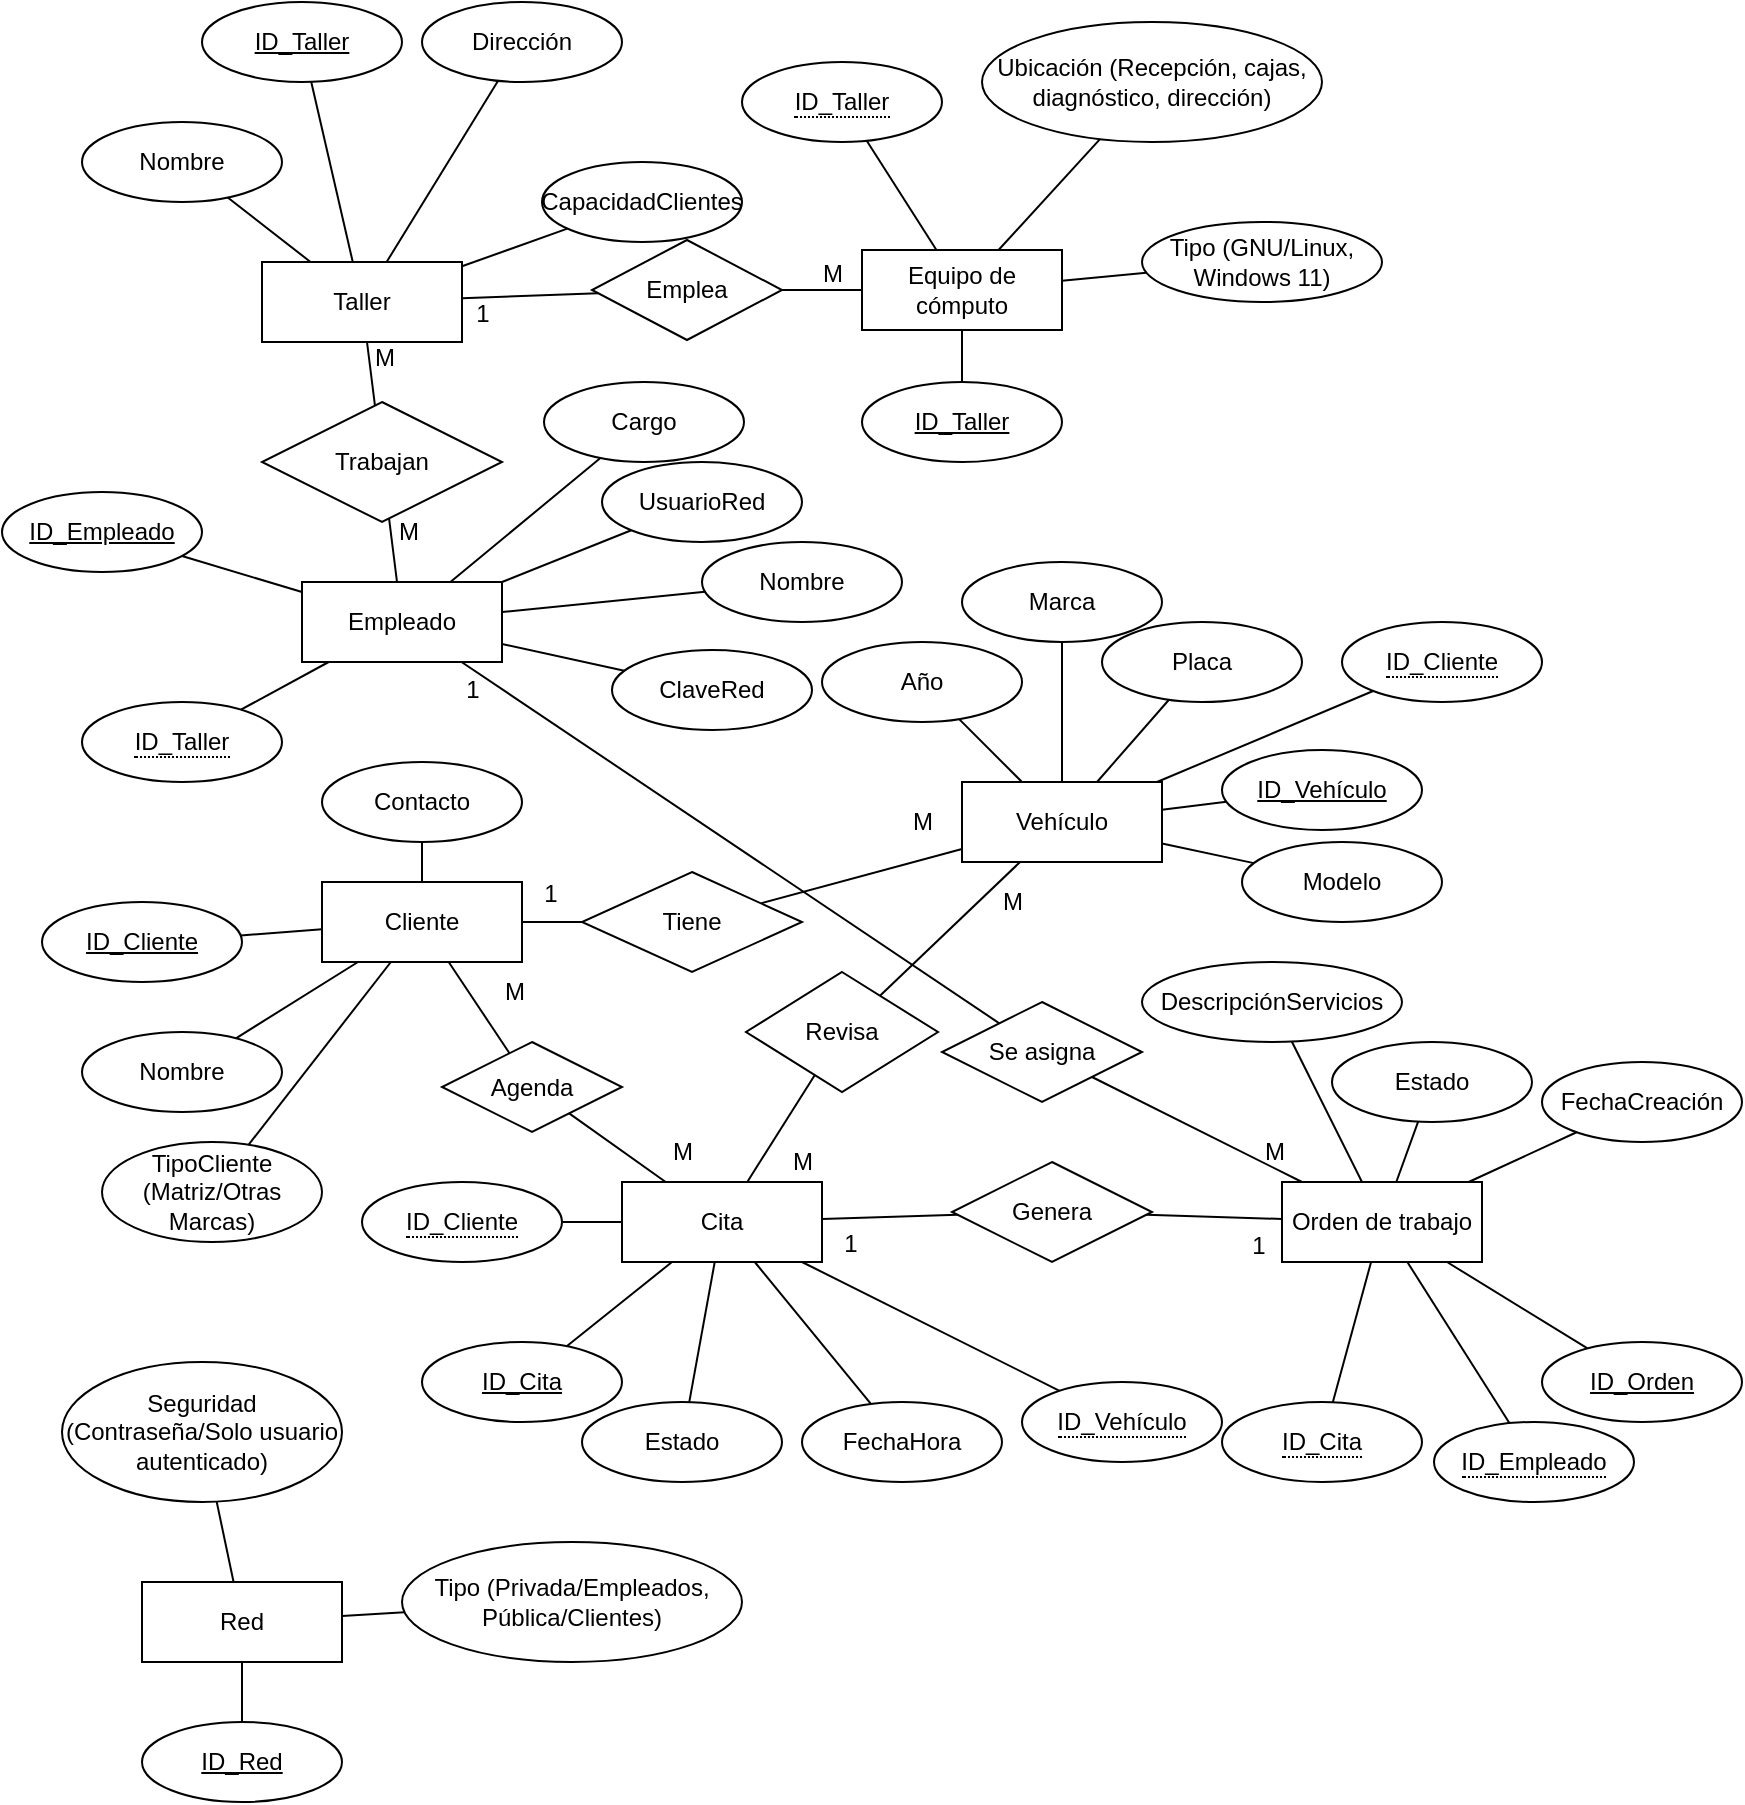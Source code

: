 <mxfile version="26.1.0">
  <diagram id="R2lEEEUBdFMjLlhIrx00" name="Page-1">
    <mxGraphModel dx="1050" dy="625" grid="1" gridSize="10" guides="1" tooltips="1" connect="1" arrows="1" fold="1" page="1" pageScale="1" pageWidth="850" pageHeight="1100" math="0" shadow="0" extFonts="Permanent Marker^https://fonts.googleapis.com/css?family=Permanent+Marker">
      <root>
        <mxCell id="0" />
        <mxCell id="1" parent="0" />
        <mxCell id="UkdhcGkdxdpOqxr7DXhF-1" value="Taller" style="whiteSpace=wrap;html=1;align=center;" parent="1" vertex="1">
          <mxGeometry x="150" y="210" width="100" height="40" as="geometry" />
        </mxCell>
        <mxCell id="UkdhcGkdxdpOqxr7DXhF-2" value="Nombre" style="ellipse;whiteSpace=wrap;html=1;align=center;" parent="1" vertex="1">
          <mxGeometry x="60" y="140" width="100" height="40" as="geometry" />
        </mxCell>
        <mxCell id="UkdhcGkdxdpOqxr7DXhF-3" value="Dirección" style="ellipse;whiteSpace=wrap;html=1;align=center;" parent="1" vertex="1">
          <mxGeometry x="230" y="80" width="100" height="40" as="geometry" />
        </mxCell>
        <mxCell id="UkdhcGkdxdpOqxr7DXhF-4" value="CapacidadClientes" style="ellipse;whiteSpace=wrap;html=1;align=center;" parent="1" vertex="1">
          <mxGeometry x="290" y="160" width="100" height="40" as="geometry" />
        </mxCell>
        <mxCell id="UkdhcGkdxdpOqxr7DXhF-5" value="ID_Taller" style="ellipse;whiteSpace=wrap;html=1;align=center;fontStyle=4;" parent="1" vertex="1">
          <mxGeometry x="120" y="80" width="100" height="40" as="geometry" />
        </mxCell>
        <mxCell id="UkdhcGkdxdpOqxr7DXhF-10" value="Empleado" style="whiteSpace=wrap;html=1;align=center;" parent="1" vertex="1">
          <mxGeometry x="170" y="370" width="100" height="40" as="geometry" />
        </mxCell>
        <mxCell id="UkdhcGkdxdpOqxr7DXhF-11" value="ClaveRed" style="ellipse;whiteSpace=wrap;html=1;align=center;" parent="1" vertex="1">
          <mxGeometry x="325" y="404" width="100" height="40" as="geometry" />
        </mxCell>
        <mxCell id="UkdhcGkdxdpOqxr7DXhF-12" value="UsuarioRed" style="ellipse;whiteSpace=wrap;html=1;align=center;" parent="1" vertex="1">
          <mxGeometry x="320" y="310" width="100" height="40" as="geometry" />
        </mxCell>
        <mxCell id="UkdhcGkdxdpOqxr7DXhF-13" value="Cargo" style="ellipse;whiteSpace=wrap;html=1;align=center;" parent="1" vertex="1">
          <mxGeometry x="291" y="270" width="100" height="40" as="geometry" />
        </mxCell>
        <mxCell id="UkdhcGkdxdpOqxr7DXhF-14" value="Nombre" style="ellipse;whiteSpace=wrap;html=1;align=center;" parent="1" vertex="1">
          <mxGeometry x="370" y="350" width="100" height="40" as="geometry" />
        </mxCell>
        <mxCell id="UkdhcGkdxdpOqxr7DXhF-15" value="ID_Empleado" style="ellipse;whiteSpace=wrap;html=1;align=center;fontStyle=4;" parent="1" vertex="1">
          <mxGeometry x="20" y="325" width="100" height="40" as="geometry" />
        </mxCell>
        <mxCell id="UkdhcGkdxdpOqxr7DXhF-16" value="&lt;span style=&quot;border-bottom: 1px dotted&quot;&gt;ID_Taller&lt;/span&gt;" style="ellipse;whiteSpace=wrap;html=1;align=center;" parent="1" vertex="1">
          <mxGeometry x="60" y="430" width="100" height="40" as="geometry" />
        </mxCell>
        <mxCell id="UkdhcGkdxdpOqxr7DXhF-24" value="Cliente" style="whiteSpace=wrap;html=1;align=center;" parent="1" vertex="1">
          <mxGeometry x="180" y="520" width="100" height="40" as="geometry" />
        </mxCell>
        <mxCell id="UkdhcGkdxdpOqxr7DXhF-25" value="TipoCliente (Matriz/Otras Marcas)" style="ellipse;whiteSpace=wrap;html=1;align=center;" parent="1" vertex="1">
          <mxGeometry x="70" y="650" width="110" height="50" as="geometry" />
        </mxCell>
        <mxCell id="UkdhcGkdxdpOqxr7DXhF-26" value="Contacto" style="ellipse;whiteSpace=wrap;html=1;align=center;" parent="1" vertex="1">
          <mxGeometry x="180" y="460" width="100" height="40" as="geometry" />
        </mxCell>
        <mxCell id="UkdhcGkdxdpOqxr7DXhF-27" value="ID_Cliente" style="ellipse;whiteSpace=wrap;html=1;align=center;fontStyle=4;" parent="1" vertex="1">
          <mxGeometry x="40" y="530" width="100" height="40" as="geometry" />
        </mxCell>
        <mxCell id="UkdhcGkdxdpOqxr7DXhF-28" value="Nombre" style="ellipse;whiteSpace=wrap;html=1;align=center;" parent="1" vertex="1">
          <mxGeometry x="60" y="595" width="100" height="40" as="geometry" />
        </mxCell>
        <mxCell id="UkdhcGkdxdpOqxr7DXhF-33" value="Vehículo" style="whiteSpace=wrap;html=1;align=center;" parent="1" vertex="1">
          <mxGeometry x="500" y="470" width="100" height="40" as="geometry" />
        </mxCell>
        <mxCell id="UkdhcGkdxdpOqxr7DXhF-34" value="ID_Vehículo" style="ellipse;whiteSpace=wrap;html=1;align=center;fontStyle=4;" parent="1" vertex="1">
          <mxGeometry x="630" y="454" width="100" height="40" as="geometry" />
        </mxCell>
        <mxCell id="UkdhcGkdxdpOqxr7DXhF-35" value="Año" style="ellipse;whiteSpace=wrap;html=1;align=center;" parent="1" vertex="1">
          <mxGeometry x="430" y="400" width="100" height="40" as="geometry" />
        </mxCell>
        <mxCell id="UkdhcGkdxdpOqxr7DXhF-36" value="Marca" style="ellipse;whiteSpace=wrap;html=1;align=center;" parent="1" vertex="1">
          <mxGeometry x="500" y="360" width="100" height="40" as="geometry" />
        </mxCell>
        <mxCell id="UkdhcGkdxdpOqxr7DXhF-37" value="Modelo" style="ellipse;whiteSpace=wrap;html=1;align=center;" parent="1" vertex="1">
          <mxGeometry x="640" y="500" width="100" height="40" as="geometry" />
        </mxCell>
        <mxCell id="UkdhcGkdxdpOqxr7DXhF-38" value="Placa" style="ellipse;whiteSpace=wrap;html=1;align=center;" parent="1" vertex="1">
          <mxGeometry x="570" y="390" width="100" height="40" as="geometry" />
        </mxCell>
        <mxCell id="UkdhcGkdxdpOqxr7DXhF-39" value="&lt;span style=&quot;border-bottom: 1px dotted&quot;&gt;ID_Cliente&lt;/span&gt;" style="ellipse;whiteSpace=wrap;html=1;align=center;" parent="1" vertex="1">
          <mxGeometry x="690" y="390" width="100" height="40" as="geometry" />
        </mxCell>
        <mxCell id="UkdhcGkdxdpOqxr7DXhF-48" value="Cita" style="whiteSpace=wrap;html=1;align=center;" parent="1" vertex="1">
          <mxGeometry x="330" y="670" width="100" height="40" as="geometry" />
        </mxCell>
        <mxCell id="UkdhcGkdxdpOqxr7DXhF-49" value="Estado" style="ellipse;whiteSpace=wrap;html=1;align=center;" parent="1" vertex="1">
          <mxGeometry x="310" y="780" width="100" height="40" as="geometry" />
        </mxCell>
        <mxCell id="UkdhcGkdxdpOqxr7DXhF-50" value="FechaHora" style="ellipse;whiteSpace=wrap;html=1;align=center;" parent="1" vertex="1">
          <mxGeometry x="420" y="780" width="100" height="40" as="geometry" />
        </mxCell>
        <mxCell id="UkdhcGkdxdpOqxr7DXhF-51" value="ID_Cita" style="ellipse;whiteSpace=wrap;html=1;align=center;fontStyle=4;" parent="1" vertex="1">
          <mxGeometry x="230" y="750" width="100" height="40" as="geometry" />
        </mxCell>
        <mxCell id="UkdhcGkdxdpOqxr7DXhF-52" value="&lt;span style=&quot;border-bottom: 1px dotted&quot;&gt;ID_Vehículo&lt;/span&gt;" style="ellipse;whiteSpace=wrap;html=1;align=center;" parent="1" vertex="1">
          <mxGeometry x="530" y="770" width="100" height="40" as="geometry" />
        </mxCell>
        <mxCell id="UkdhcGkdxdpOqxr7DXhF-53" value="&lt;span style=&quot;border-bottom: 1px dotted&quot;&gt;ID_Cliente&lt;/span&gt;" style="ellipse;whiteSpace=wrap;html=1;align=center;" parent="1" vertex="1">
          <mxGeometry x="200" y="670" width="100" height="40" as="geometry" />
        </mxCell>
        <mxCell id="UkdhcGkdxdpOqxr7DXhF-61" value="Orden de trabajo" style="whiteSpace=wrap;html=1;align=center;" parent="1" vertex="1">
          <mxGeometry x="660" y="670" width="100" height="40" as="geometry" />
        </mxCell>
        <mxCell id="UkdhcGkdxdpOqxr7DXhF-62" value="ID_Orden" style="ellipse;whiteSpace=wrap;html=1;align=center;fontStyle=4;" parent="1" vertex="1">
          <mxGeometry x="790" y="750" width="100" height="40" as="geometry" />
        </mxCell>
        <mxCell id="UkdhcGkdxdpOqxr7DXhF-63" value="FechaCreación" style="ellipse;whiteSpace=wrap;html=1;align=center;" parent="1" vertex="1">
          <mxGeometry x="790" y="610" width="100" height="40" as="geometry" />
        </mxCell>
        <mxCell id="UkdhcGkdxdpOqxr7DXhF-64" value="Estado" style="ellipse;whiteSpace=wrap;html=1;align=center;" parent="1" vertex="1">
          <mxGeometry x="685" y="600" width="100" height="40" as="geometry" />
        </mxCell>
        <mxCell id="UkdhcGkdxdpOqxr7DXhF-65" value="DescripciónServicios" style="ellipse;whiteSpace=wrap;html=1;align=center;" parent="1" vertex="1">
          <mxGeometry x="590" y="560" width="130" height="40" as="geometry" />
        </mxCell>
        <mxCell id="UkdhcGkdxdpOqxr7DXhF-66" value="&lt;span style=&quot;border-bottom: 1px dotted&quot;&gt;ID_Cita&lt;/span&gt;" style="ellipse;whiteSpace=wrap;html=1;align=center;" parent="1" vertex="1">
          <mxGeometry x="630" y="780" width="100" height="40" as="geometry" />
        </mxCell>
        <mxCell id="UkdhcGkdxdpOqxr7DXhF-67" value="&lt;span style=&quot;border-bottom: 1px dotted&quot;&gt;ID_Empleado&lt;/span&gt;" style="ellipse;whiteSpace=wrap;html=1;align=center;" parent="1" vertex="1">
          <mxGeometry x="736" y="790" width="100" height="40" as="geometry" />
        </mxCell>
        <mxCell id="UkdhcGkdxdpOqxr7DXhF-76" value="Equipo de cómputo" style="whiteSpace=wrap;html=1;align=center;" parent="1" vertex="1">
          <mxGeometry x="450" y="204" width="100" height="40" as="geometry" />
        </mxCell>
        <mxCell id="UkdhcGkdxdpOqxr7DXhF-77" value="ID_Taller" style="ellipse;whiteSpace=wrap;html=1;align=center;fontStyle=4;" parent="1" vertex="1">
          <mxGeometry x="450" y="270" width="100" height="40" as="geometry" />
        </mxCell>
        <mxCell id="UkdhcGkdxdpOqxr7DXhF-78" value="Tipo (GNU/Linux, Windows 11)" style="ellipse;whiteSpace=wrap;html=1;align=center;" parent="1" vertex="1">
          <mxGeometry x="590" y="190" width="120" height="40" as="geometry" />
        </mxCell>
        <mxCell id="UkdhcGkdxdpOqxr7DXhF-79" value="Ubicación (Recepción, cajas, diagnóstico, dirección)" style="ellipse;whiteSpace=wrap;html=1;align=center;" parent="1" vertex="1">
          <mxGeometry x="510" y="90" width="170" height="60" as="geometry" />
        </mxCell>
        <mxCell id="UkdhcGkdxdpOqxr7DXhF-80" value="&lt;span style=&quot;border-bottom: 1px dotted&quot;&gt;ID_Taller&lt;/span&gt;" style="ellipse;whiteSpace=wrap;html=1;align=center;" parent="1" vertex="1">
          <mxGeometry x="390" y="110" width="100" height="40" as="geometry" />
        </mxCell>
        <mxCell id="UkdhcGkdxdpOqxr7DXhF-86" value="Red" style="whiteSpace=wrap;html=1;align=center;" parent="1" vertex="1">
          <mxGeometry x="90" y="870" width="100" height="40" as="geometry" />
        </mxCell>
        <mxCell id="UkdhcGkdxdpOqxr7DXhF-87" value="ID_Red" style="ellipse;whiteSpace=wrap;html=1;align=center;fontStyle=4;" parent="1" vertex="1">
          <mxGeometry x="90" y="940" width="100" height="40" as="geometry" />
        </mxCell>
        <mxCell id="UkdhcGkdxdpOqxr7DXhF-88" value="Seguridad (Contraseña/Solo usuario autenticado)" style="ellipse;whiteSpace=wrap;html=1;align=center;" parent="1" vertex="1">
          <mxGeometry x="50" y="760" width="140" height="70" as="geometry" />
        </mxCell>
        <mxCell id="UkdhcGkdxdpOqxr7DXhF-89" value="Tipo (Privada/Empleados, Pública/Clientes)" style="ellipse;whiteSpace=wrap;html=1;align=center;" parent="1" vertex="1">
          <mxGeometry x="220" y="850" width="170" height="60" as="geometry" />
        </mxCell>
        <mxCell id="W4stSOK9QCGewERcXAhD-1" value="1" style="text;html=1;align=center;verticalAlign=middle;resizable=0;points=[];autosize=1;strokeColor=none;fillColor=none;" parent="1" vertex="1">
          <mxGeometry x="245" y="221" width="30" height="30" as="geometry" />
        </mxCell>
        <mxCell id="W4stSOK9QCGewERcXAhD-2" value="M" style="text;html=1;align=center;verticalAlign=middle;resizable=0;points=[];autosize=1;strokeColor=none;fillColor=none;" parent="1" vertex="1">
          <mxGeometry x="420" y="201" width="30" height="30" as="geometry" />
        </mxCell>
        <mxCell id="W4stSOK9QCGewERcXAhD-3" value="M" style="text;html=1;align=center;verticalAlign=middle;resizable=0;points=[];autosize=1;strokeColor=none;fillColor=none;" parent="1" vertex="1">
          <mxGeometry x="196" y="243" width="30" height="30" as="geometry" />
        </mxCell>
        <mxCell id="W4stSOK9QCGewERcXAhD-4" value="M" style="text;html=1;align=center;verticalAlign=middle;resizable=0;points=[];autosize=1;strokeColor=none;fillColor=none;" parent="1" vertex="1">
          <mxGeometry x="208" y="330" width="30" height="30" as="geometry" />
        </mxCell>
        <mxCell id="W4stSOK9QCGewERcXAhD-5" value="M" style="text;html=1;align=center;verticalAlign=middle;resizable=0;points=[];autosize=1;strokeColor=none;fillColor=none;" parent="1" vertex="1">
          <mxGeometry x="261" y="560" width="30" height="30" as="geometry" />
        </mxCell>
        <mxCell id="W4stSOK9QCGewERcXAhD-6" value="M" style="text;html=1;align=center;verticalAlign=middle;resizable=0;points=[];autosize=1;strokeColor=none;fillColor=none;" parent="1" vertex="1">
          <mxGeometry x="465" y="475" width="30" height="30" as="geometry" />
        </mxCell>
        <mxCell id="W4stSOK9QCGewERcXAhD-7" value="1" style="text;html=1;align=center;verticalAlign=middle;resizable=0;points=[];autosize=1;strokeColor=none;fillColor=none;" parent="1" vertex="1">
          <mxGeometry x="240" y="409" width="30" height="30" as="geometry" />
        </mxCell>
        <mxCell id="W4stSOK9QCGewERcXAhD-8" value="M" style="text;html=1;align=center;verticalAlign=middle;resizable=0;points=[];autosize=1;strokeColor=none;fillColor=none;" parent="1" vertex="1">
          <mxGeometry x="641" y="640" width="30" height="30" as="geometry" />
        </mxCell>
        <mxCell id="W4stSOK9QCGewERcXAhD-9" value="M" style="text;html=1;align=center;verticalAlign=middle;resizable=0;points=[];autosize=1;strokeColor=none;fillColor=none;" parent="1" vertex="1">
          <mxGeometry x="345" y="640" width="30" height="30" as="geometry" />
        </mxCell>
        <mxCell id="W4stSOK9QCGewERcXAhD-10" value="1" style="text;html=1;align=center;verticalAlign=middle;resizable=0;points=[];autosize=1;strokeColor=none;fillColor=none;" parent="1" vertex="1">
          <mxGeometry x="279" y="511" width="30" height="30" as="geometry" />
        </mxCell>
        <mxCell id="RRAopplb1EzFonQopaxH-1" value="" style="endArrow=none;html=1;rounded=0;" parent="1" source="UkdhcGkdxdpOqxr7DXhF-1" target="UkdhcGkdxdpOqxr7DXhF-5" edge="1">
          <mxGeometry width="50" height="50" relative="1" as="geometry">
            <mxPoint x="510" y="350" as="sourcePoint" />
            <mxPoint x="560" y="300" as="targetPoint" />
          </mxGeometry>
        </mxCell>
        <mxCell id="RRAopplb1EzFonQopaxH-2" value="" style="endArrow=none;html=1;rounded=0;" parent="1" source="UkdhcGkdxdpOqxr7DXhF-1" target="UkdhcGkdxdpOqxr7DXhF-3" edge="1">
          <mxGeometry width="50" height="50" relative="1" as="geometry">
            <mxPoint x="210" y="180" as="sourcePoint" />
            <mxPoint x="260" y="130" as="targetPoint" />
          </mxGeometry>
        </mxCell>
        <mxCell id="RRAopplb1EzFonQopaxH-3" value="" style="endArrow=none;html=1;rounded=0;" parent="1" source="UkdhcGkdxdpOqxr7DXhF-1" target="UkdhcGkdxdpOqxr7DXhF-2" edge="1">
          <mxGeometry width="50" height="50" relative="1" as="geometry">
            <mxPoint x="810" y="210" as="sourcePoint" />
            <mxPoint x="860" y="160" as="targetPoint" />
          </mxGeometry>
        </mxCell>
        <mxCell id="RRAopplb1EzFonQopaxH-4" value="" style="endArrow=none;html=1;rounded=0;" parent="1" source="UkdhcGkdxdpOqxr7DXhF-1" target="UkdhcGkdxdpOqxr7DXhF-4" edge="1">
          <mxGeometry width="50" height="50" relative="1" as="geometry">
            <mxPoint x="730" y="130" as="sourcePoint" />
            <mxPoint x="780" y="80" as="targetPoint" />
          </mxGeometry>
        </mxCell>
        <mxCell id="RRAopplb1EzFonQopaxH-5" value="" style="endArrow=none;html=1;rounded=0;" parent="1" source="UkdhcGkdxdpOqxr7DXhF-79" target="UkdhcGkdxdpOqxr7DXhF-76" edge="1">
          <mxGeometry width="50" height="50" relative="1" as="geometry">
            <mxPoint x="910" y="240" as="sourcePoint" />
            <mxPoint x="960" y="190" as="targetPoint" />
          </mxGeometry>
        </mxCell>
        <mxCell id="RRAopplb1EzFonQopaxH-6" value="" style="endArrow=none;html=1;rounded=0;" parent="1" source="UkdhcGkdxdpOqxr7DXhF-1" target="t1Yh-oesA7OAKEK7dExr-1" edge="1">
          <mxGeometry width="50" height="50" relative="1" as="geometry">
            <mxPoint x="730" y="200" as="sourcePoint" />
            <mxPoint x="780" y="150" as="targetPoint" />
          </mxGeometry>
        </mxCell>
        <mxCell id="RRAopplb1EzFonQopaxH-7" value="" style="endArrow=none;html=1;rounded=0;" parent="1" source="UkdhcGkdxdpOqxr7DXhF-33" target="UkdhcGkdxdpOqxr7DXhF-36" edge="1">
          <mxGeometry width="50" height="50" relative="1" as="geometry">
            <mxPoint x="510" y="350" as="sourcePoint" />
            <mxPoint x="560" y="300" as="targetPoint" />
          </mxGeometry>
        </mxCell>
        <mxCell id="RRAopplb1EzFonQopaxH-8" value="" style="endArrow=none;html=1;rounded=0;" parent="1" source="UkdhcGkdxdpOqxr7DXhF-11" target="UkdhcGkdxdpOqxr7DXhF-10" edge="1">
          <mxGeometry width="50" height="50" relative="1" as="geometry">
            <mxPoint x="510" y="350" as="sourcePoint" />
            <mxPoint x="560" y="300" as="targetPoint" />
          </mxGeometry>
        </mxCell>
        <mxCell id="RRAopplb1EzFonQopaxH-9" value="" style="endArrow=none;html=1;rounded=0;" parent="1" source="UkdhcGkdxdpOqxr7DXhF-14" target="UkdhcGkdxdpOqxr7DXhF-10" edge="1">
          <mxGeometry width="50" height="50" relative="1" as="geometry">
            <mxPoint x="510" y="350" as="sourcePoint" />
            <mxPoint x="560" y="300" as="targetPoint" />
          </mxGeometry>
        </mxCell>
        <mxCell id="RRAopplb1EzFonQopaxH-10" value="" style="endArrow=none;html=1;rounded=0;" parent="1" source="UkdhcGkdxdpOqxr7DXhF-12" target="UkdhcGkdxdpOqxr7DXhF-10" edge="1">
          <mxGeometry width="50" height="50" relative="1" as="geometry">
            <mxPoint x="510" y="350" as="sourcePoint" />
            <mxPoint x="560" y="300" as="targetPoint" />
          </mxGeometry>
        </mxCell>
        <mxCell id="RRAopplb1EzFonQopaxH-11" value="" style="endArrow=none;html=1;rounded=0;" parent="1" source="UkdhcGkdxdpOqxr7DXhF-16" target="UkdhcGkdxdpOqxr7DXhF-10" edge="1">
          <mxGeometry width="50" height="50" relative="1" as="geometry">
            <mxPoint x="390" y="323" as="sourcePoint" />
            <mxPoint x="440" y="273" as="targetPoint" />
          </mxGeometry>
        </mxCell>
        <mxCell id="RRAopplb1EzFonQopaxH-12" value="" style="endArrow=none;html=1;rounded=0;" parent="1" source="UkdhcGkdxdpOqxr7DXhF-15" target="UkdhcGkdxdpOqxr7DXhF-10" edge="1">
          <mxGeometry width="50" height="50" relative="1" as="geometry">
            <mxPoint x="510" y="350" as="sourcePoint" />
            <mxPoint x="560" y="300" as="targetPoint" />
          </mxGeometry>
        </mxCell>
        <mxCell id="RRAopplb1EzFonQopaxH-13" value="" style="endArrow=none;html=1;rounded=0;" parent="1" source="UkdhcGkdxdpOqxr7DXhF-10" target="UkdhcGkdxdpOqxr7DXhF-13" edge="1">
          <mxGeometry width="50" height="50" relative="1" as="geometry">
            <mxPoint x="510" y="350" as="sourcePoint" />
            <mxPoint x="560" y="300" as="targetPoint" />
          </mxGeometry>
        </mxCell>
        <mxCell id="RRAopplb1EzFonQopaxH-14" value="" style="endArrow=none;html=1;rounded=0;" parent="1" source="UkdhcGkdxdpOqxr7DXhF-10" target="t1Yh-oesA7OAKEK7dExr-4" edge="1">
          <mxGeometry width="50" height="50" relative="1" as="geometry">
            <mxPoint x="510" y="350" as="sourcePoint" />
            <mxPoint x="560" y="300" as="targetPoint" />
          </mxGeometry>
        </mxCell>
        <mxCell id="RRAopplb1EzFonQopaxH-15" value="" style="endArrow=none;html=1;rounded=0;" parent="1" source="UkdhcGkdxdpOqxr7DXhF-77" target="UkdhcGkdxdpOqxr7DXhF-76" edge="1">
          <mxGeometry width="50" height="50" relative="1" as="geometry">
            <mxPoint x="510" y="350" as="sourcePoint" />
            <mxPoint x="560" y="300" as="targetPoint" />
          </mxGeometry>
        </mxCell>
        <mxCell id="RRAopplb1EzFonQopaxH-16" value="" style="endArrow=none;html=1;rounded=0;" parent="1" source="UkdhcGkdxdpOqxr7DXhF-76" target="UkdhcGkdxdpOqxr7DXhF-78" edge="1">
          <mxGeometry width="50" height="50" relative="1" as="geometry">
            <mxPoint x="510" y="350" as="sourcePoint" />
            <mxPoint x="610" y="240" as="targetPoint" />
          </mxGeometry>
        </mxCell>
        <mxCell id="RRAopplb1EzFonQopaxH-17" value="" style="endArrow=none;html=1;rounded=0;" parent="1" source="UkdhcGkdxdpOqxr7DXhF-76" target="UkdhcGkdxdpOqxr7DXhF-80" edge="1">
          <mxGeometry width="50" height="50" relative="1" as="geometry">
            <mxPoint x="541" y="235" as="sourcePoint" />
            <mxPoint x="591" y="185" as="targetPoint" />
          </mxGeometry>
        </mxCell>
        <mxCell id="RRAopplb1EzFonQopaxH-18" value="" style="endArrow=none;html=1;rounded=0;" parent="1" source="t1Yh-oesA7OAKEK7dExr-7" target="UkdhcGkdxdpOqxr7DXhF-24" edge="1">
          <mxGeometry width="50" height="50" relative="1" as="geometry">
            <mxPoint x="510" y="350" as="sourcePoint" />
            <mxPoint x="560" y="300" as="targetPoint" />
          </mxGeometry>
        </mxCell>
        <mxCell id="RRAopplb1EzFonQopaxH-19" value="" style="endArrow=none;html=1;rounded=0;" parent="1" source="t1Yh-oesA7OAKEK7dExr-9" target="UkdhcGkdxdpOqxr7DXhF-24" edge="1">
          <mxGeometry width="50" height="50" relative="1" as="geometry">
            <mxPoint x="510" y="350" as="sourcePoint" />
            <mxPoint x="560" y="300" as="targetPoint" />
            <Array as="points" />
          </mxGeometry>
        </mxCell>
        <mxCell id="RRAopplb1EzFonQopaxH-20" value="" style="endArrow=none;html=1;rounded=0;" parent="1" source="UkdhcGkdxdpOqxr7DXhF-25" target="UkdhcGkdxdpOqxr7DXhF-24" edge="1">
          <mxGeometry width="50" height="50" relative="1" as="geometry">
            <mxPoint x="510" y="350" as="sourcePoint" />
            <mxPoint x="560" y="300" as="targetPoint" />
          </mxGeometry>
        </mxCell>
        <mxCell id="RRAopplb1EzFonQopaxH-21" value="" style="endArrow=none;html=1;rounded=0;" parent="1" source="UkdhcGkdxdpOqxr7DXhF-28" target="UkdhcGkdxdpOqxr7DXhF-24" edge="1">
          <mxGeometry width="50" height="50" relative="1" as="geometry">
            <mxPoint x="510" y="350" as="sourcePoint" />
            <mxPoint x="560" y="300" as="targetPoint" />
          </mxGeometry>
        </mxCell>
        <mxCell id="RRAopplb1EzFonQopaxH-22" value="" style="endArrow=none;html=1;rounded=0;" parent="1" source="UkdhcGkdxdpOqxr7DXhF-27" target="UkdhcGkdxdpOqxr7DXhF-24" edge="1">
          <mxGeometry width="50" height="50" relative="1" as="geometry">
            <mxPoint x="510" y="350" as="sourcePoint" />
            <mxPoint x="560" y="300" as="targetPoint" />
          </mxGeometry>
        </mxCell>
        <mxCell id="RRAopplb1EzFonQopaxH-23" value="" style="endArrow=none;html=1;rounded=0;" parent="1" source="UkdhcGkdxdpOqxr7DXhF-24" target="UkdhcGkdxdpOqxr7DXhF-26" edge="1">
          <mxGeometry width="50" height="50" relative="1" as="geometry">
            <mxPoint x="510" y="350" as="sourcePoint" />
            <mxPoint x="560" y="300" as="targetPoint" />
          </mxGeometry>
        </mxCell>
        <mxCell id="RRAopplb1EzFonQopaxH-24" value="" style="endArrow=none;html=1;rounded=0;" parent="1" source="t1Yh-oesA7OAKEK7dExr-11" target="UkdhcGkdxdpOqxr7DXhF-10" edge="1">
          <mxGeometry width="50" height="50" relative="1" as="geometry">
            <mxPoint x="510" y="350" as="sourcePoint" />
            <mxPoint x="560" y="300" as="targetPoint" />
            <Array as="points" />
          </mxGeometry>
        </mxCell>
        <mxCell id="RRAopplb1EzFonQopaxH-25" value="" style="endArrow=none;html=1;rounded=0;" parent="1" source="UkdhcGkdxdpOqxr7DXhF-33" target="UkdhcGkdxdpOqxr7DXhF-37" edge="1">
          <mxGeometry width="50" height="50" relative="1" as="geometry">
            <mxPoint x="510" y="350" as="sourcePoint" />
            <mxPoint x="560" y="300" as="targetPoint" />
          </mxGeometry>
        </mxCell>
        <mxCell id="RRAopplb1EzFonQopaxH-26" value="" style="endArrow=none;html=1;rounded=0;" parent="1" source="UkdhcGkdxdpOqxr7DXhF-33" target="UkdhcGkdxdpOqxr7DXhF-39" edge="1">
          <mxGeometry width="50" height="50" relative="1" as="geometry">
            <mxPoint x="510" y="350" as="sourcePoint" />
            <mxPoint x="560" y="300" as="targetPoint" />
          </mxGeometry>
        </mxCell>
        <mxCell id="RRAopplb1EzFonQopaxH-27" value="" style="endArrow=none;html=1;rounded=0;" parent="1" source="UkdhcGkdxdpOqxr7DXhF-33" target="UkdhcGkdxdpOqxr7DXhF-34" edge="1">
          <mxGeometry width="50" height="50" relative="1" as="geometry">
            <mxPoint x="510" y="350" as="sourcePoint" />
            <mxPoint x="560" y="300" as="targetPoint" />
          </mxGeometry>
        </mxCell>
        <mxCell id="RRAopplb1EzFonQopaxH-28" value="" style="endArrow=none;html=1;rounded=0;" parent="1" source="UkdhcGkdxdpOqxr7DXhF-33" target="UkdhcGkdxdpOqxr7DXhF-38" edge="1">
          <mxGeometry width="50" height="50" relative="1" as="geometry">
            <mxPoint x="510" y="350" as="sourcePoint" />
            <mxPoint x="560" y="300" as="targetPoint" />
          </mxGeometry>
        </mxCell>
        <mxCell id="RRAopplb1EzFonQopaxH-29" value="" style="endArrow=none;html=1;rounded=0;" parent="1" source="UkdhcGkdxdpOqxr7DXhF-35" target="UkdhcGkdxdpOqxr7DXhF-33" edge="1">
          <mxGeometry width="50" height="50" relative="1" as="geometry">
            <mxPoint x="510" y="350" as="sourcePoint" />
            <mxPoint x="560" y="300" as="targetPoint" />
          </mxGeometry>
        </mxCell>
        <mxCell id="RRAopplb1EzFonQopaxH-30" value="" style="endArrow=none;html=1;rounded=0;" parent="1" source="UkdhcGkdxdpOqxr7DXhF-64" target="UkdhcGkdxdpOqxr7DXhF-61" edge="1">
          <mxGeometry width="50" height="50" relative="1" as="geometry">
            <mxPoint x="510" y="450" as="sourcePoint" />
            <mxPoint x="560" y="400" as="targetPoint" />
          </mxGeometry>
        </mxCell>
        <mxCell id="RRAopplb1EzFonQopaxH-31" value="" style="endArrow=none;html=1;rounded=0;" parent="1" source="UkdhcGkdxdpOqxr7DXhF-65" target="UkdhcGkdxdpOqxr7DXhF-61" edge="1">
          <mxGeometry width="50" height="50" relative="1" as="geometry">
            <mxPoint x="510" y="450" as="sourcePoint" />
            <mxPoint x="560" y="400" as="targetPoint" />
          </mxGeometry>
        </mxCell>
        <mxCell id="RRAopplb1EzFonQopaxH-32" value="" style="endArrow=none;html=1;rounded=0;" parent="1" source="t1Yh-oesA7OAKEK7dExr-15" target="UkdhcGkdxdpOqxr7DXhF-61" edge="1">
          <mxGeometry width="50" height="50" relative="1" as="geometry">
            <mxPoint x="510" y="450" as="sourcePoint" />
            <mxPoint x="560" y="400" as="targetPoint" />
          </mxGeometry>
        </mxCell>
        <mxCell id="RRAopplb1EzFonQopaxH-33" value="" style="endArrow=none;html=1;rounded=0;" parent="1" source="UkdhcGkdxdpOqxr7DXhF-48" target="UkdhcGkdxdpOqxr7DXhF-52" edge="1">
          <mxGeometry width="50" height="50" relative="1" as="geometry">
            <mxPoint x="510" y="450" as="sourcePoint" />
            <mxPoint x="560" y="400" as="targetPoint" />
          </mxGeometry>
        </mxCell>
        <mxCell id="RRAopplb1EzFonQopaxH-34" value="" style="endArrow=none;html=1;rounded=0;" parent="1" source="UkdhcGkdxdpOqxr7DXhF-48" target="UkdhcGkdxdpOqxr7DXhF-50" edge="1">
          <mxGeometry width="50" height="50" relative="1" as="geometry">
            <mxPoint x="510" y="450" as="sourcePoint" />
            <mxPoint x="560" y="400" as="targetPoint" />
          </mxGeometry>
        </mxCell>
        <mxCell id="RRAopplb1EzFonQopaxH-35" value="" style="endArrow=none;html=1;rounded=0;" parent="1" source="UkdhcGkdxdpOqxr7DXhF-48" target="UkdhcGkdxdpOqxr7DXhF-49" edge="1">
          <mxGeometry width="50" height="50" relative="1" as="geometry">
            <mxPoint x="510" y="450" as="sourcePoint" />
            <mxPoint x="560" y="400" as="targetPoint" />
          </mxGeometry>
        </mxCell>
        <mxCell id="RRAopplb1EzFonQopaxH-36" value="" style="endArrow=none;html=1;rounded=0;" parent="1" source="UkdhcGkdxdpOqxr7DXhF-48" target="UkdhcGkdxdpOqxr7DXhF-51" edge="1">
          <mxGeometry width="50" height="50" relative="1" as="geometry">
            <mxPoint x="360" y="580" as="sourcePoint" />
            <mxPoint x="410" y="530" as="targetPoint" />
          </mxGeometry>
        </mxCell>
        <mxCell id="RRAopplb1EzFonQopaxH-37" value="" style="endArrow=none;html=1;rounded=0;" parent="1" source="UkdhcGkdxdpOqxr7DXhF-48" target="UkdhcGkdxdpOqxr7DXhF-53" edge="1">
          <mxGeometry width="50" height="50" relative="1" as="geometry">
            <mxPoint x="485" y="660" as="sourcePoint" />
            <mxPoint x="535" y="610" as="targetPoint" />
          </mxGeometry>
        </mxCell>
        <mxCell id="RRAopplb1EzFonQopaxH-38" value="" style="endArrow=none;html=1;rounded=0;" parent="1" source="t1Yh-oesA7OAKEK7dExr-13" target="UkdhcGkdxdpOqxr7DXhF-33" edge="1">
          <mxGeometry width="50" height="50" relative="1" as="geometry">
            <mxPoint x="510" y="450" as="sourcePoint" />
            <mxPoint x="560" y="400" as="targetPoint" />
          </mxGeometry>
        </mxCell>
        <mxCell id="RRAopplb1EzFonQopaxH-39" value="M" style="text;html=1;align=center;verticalAlign=middle;resizable=0;points=[];autosize=1;strokeColor=none;fillColor=none;" parent="1" vertex="1">
          <mxGeometry x="510" y="515" width="30" height="30" as="geometry" />
        </mxCell>
        <mxCell id="RRAopplb1EzFonQopaxH-40" value="M" style="text;html=1;align=center;verticalAlign=middle;resizable=0;points=[];autosize=1;strokeColor=none;fillColor=none;" parent="1" vertex="1">
          <mxGeometry x="405" y="645" width="30" height="30" as="geometry" />
        </mxCell>
        <mxCell id="RRAopplb1EzFonQopaxH-41" value="1" style="text;html=1;align=center;verticalAlign=middle;resizable=0;points=[];autosize=1;strokeColor=none;fillColor=none;" parent="1" vertex="1">
          <mxGeometry x="633" y="687" width="30" height="30" as="geometry" />
        </mxCell>
        <mxCell id="RRAopplb1EzFonQopaxH-42" value="1" style="text;html=1;align=center;verticalAlign=middle;resizable=0;points=[];autosize=1;strokeColor=none;fillColor=none;" parent="1" vertex="1">
          <mxGeometry x="429" y="686" width="30" height="30" as="geometry" />
        </mxCell>
        <mxCell id="RRAopplb1EzFonQopaxH-43" value="" style="endArrow=none;html=1;rounded=0;" parent="1" source="UkdhcGkdxdpOqxr7DXhF-86" target="UkdhcGkdxdpOqxr7DXhF-89" edge="1">
          <mxGeometry width="50" height="50" relative="1" as="geometry">
            <mxPoint x="510" y="750" as="sourcePoint" />
            <mxPoint x="560" y="700" as="targetPoint" />
          </mxGeometry>
        </mxCell>
        <mxCell id="RRAopplb1EzFonQopaxH-44" value="" style="endArrow=none;html=1;rounded=0;" parent="1" source="UkdhcGkdxdpOqxr7DXhF-87" target="UkdhcGkdxdpOqxr7DXhF-86" edge="1">
          <mxGeometry width="50" height="50" relative="1" as="geometry">
            <mxPoint x="510" y="750" as="sourcePoint" />
            <mxPoint x="560" y="700" as="targetPoint" />
          </mxGeometry>
        </mxCell>
        <mxCell id="RRAopplb1EzFonQopaxH-45" value="" style="endArrow=none;html=1;rounded=0;" parent="1" source="UkdhcGkdxdpOqxr7DXhF-86" target="UkdhcGkdxdpOqxr7DXhF-88" edge="1">
          <mxGeometry width="50" height="50" relative="1" as="geometry">
            <mxPoint x="510" y="750" as="sourcePoint" />
            <mxPoint x="560" y="700" as="targetPoint" />
          </mxGeometry>
        </mxCell>
        <mxCell id="RRAopplb1EzFonQopaxH-46" value="" style="endArrow=none;html=1;rounded=0;" parent="1" source="UkdhcGkdxdpOqxr7DXhF-62" target="UkdhcGkdxdpOqxr7DXhF-61" edge="1">
          <mxGeometry width="50" height="50" relative="1" as="geometry">
            <mxPoint x="510" y="750" as="sourcePoint" />
            <mxPoint x="560" y="700" as="targetPoint" />
          </mxGeometry>
        </mxCell>
        <mxCell id="RRAopplb1EzFonQopaxH-47" value="" style="endArrow=none;html=1;rounded=0;" parent="1" source="UkdhcGkdxdpOqxr7DXhF-63" target="UkdhcGkdxdpOqxr7DXhF-61" edge="1">
          <mxGeometry width="50" height="50" relative="1" as="geometry">
            <mxPoint x="510" y="750" as="sourcePoint" />
            <mxPoint x="560" y="700" as="targetPoint" />
          </mxGeometry>
        </mxCell>
        <mxCell id="RRAopplb1EzFonQopaxH-48" value="" style="endArrow=none;html=1;rounded=0;" parent="1" source="UkdhcGkdxdpOqxr7DXhF-67" target="UkdhcGkdxdpOqxr7DXhF-61" edge="1">
          <mxGeometry width="50" height="50" relative="1" as="geometry">
            <mxPoint x="510" y="750" as="sourcePoint" />
            <mxPoint x="560" y="700" as="targetPoint" />
          </mxGeometry>
        </mxCell>
        <mxCell id="RRAopplb1EzFonQopaxH-49" value="" style="endArrow=none;html=1;rounded=0;" parent="1" source="UkdhcGkdxdpOqxr7DXhF-66" target="UkdhcGkdxdpOqxr7DXhF-61" edge="1">
          <mxGeometry width="50" height="50" relative="1" as="geometry">
            <mxPoint x="510" y="750" as="sourcePoint" />
            <mxPoint x="560" y="700" as="targetPoint" />
          </mxGeometry>
        </mxCell>
        <mxCell id="t1Yh-oesA7OAKEK7dExr-1" value="Emplea" style="shape=rhombus;perimeter=rhombusPerimeter;whiteSpace=wrap;html=1;align=center;" vertex="1" parent="1">
          <mxGeometry x="315" y="199" width="95" height="50" as="geometry" />
        </mxCell>
        <mxCell id="t1Yh-oesA7OAKEK7dExr-2" value="" style="endArrow=none;html=1;rounded=0;exitX=1;exitY=0.5;exitDx=0;exitDy=0;" edge="1" parent="1" source="t1Yh-oesA7OAKEK7dExr-1" target="UkdhcGkdxdpOqxr7DXhF-76">
          <mxGeometry relative="1" as="geometry">
            <mxPoint x="380" y="230" as="sourcePoint" />
            <mxPoint x="540" y="230" as="targetPoint" />
          </mxGeometry>
        </mxCell>
        <mxCell id="t1Yh-oesA7OAKEK7dExr-4" value="Trabajan" style="shape=rhombus;perimeter=rhombusPerimeter;whiteSpace=wrap;html=1;align=center;" vertex="1" parent="1">
          <mxGeometry x="150" y="280" width="120" height="60" as="geometry" />
        </mxCell>
        <mxCell id="t1Yh-oesA7OAKEK7dExr-5" value="" style="endArrow=none;html=1;rounded=0;" edge="1" parent="1" source="t1Yh-oesA7OAKEK7dExr-4" target="UkdhcGkdxdpOqxr7DXhF-1">
          <mxGeometry relative="1" as="geometry">
            <mxPoint x="20" y="270" as="sourcePoint" />
            <mxPoint x="180" y="270" as="targetPoint" />
          </mxGeometry>
        </mxCell>
        <mxCell id="t1Yh-oesA7OAKEK7dExr-6" value="" style="endArrow=none;html=1;rounded=0;" edge="1" parent="1" source="UkdhcGkdxdpOqxr7DXhF-48" target="t1Yh-oesA7OAKEK7dExr-7">
          <mxGeometry width="50" height="50" relative="1" as="geometry">
            <mxPoint x="360" y="670" as="sourcePoint" />
            <mxPoint x="250" y="560" as="targetPoint" />
          </mxGeometry>
        </mxCell>
        <mxCell id="t1Yh-oesA7OAKEK7dExr-7" value="Agenda" style="shape=rhombus;perimeter=rhombusPerimeter;whiteSpace=wrap;html=1;align=center;" vertex="1" parent="1">
          <mxGeometry x="240" y="600" width="90" height="45" as="geometry" />
        </mxCell>
        <mxCell id="t1Yh-oesA7OAKEK7dExr-8" value="" style="endArrow=none;html=1;rounded=0;" edge="1" parent="1" source="UkdhcGkdxdpOqxr7DXhF-33" target="t1Yh-oesA7OAKEK7dExr-9">
          <mxGeometry width="50" height="50" relative="1" as="geometry">
            <mxPoint x="500" y="502" as="sourcePoint" />
            <mxPoint x="280" y="535" as="targetPoint" />
            <Array as="points" />
          </mxGeometry>
        </mxCell>
        <mxCell id="t1Yh-oesA7OAKEK7dExr-9" value="Tiene" style="shape=rhombus;perimeter=rhombusPerimeter;whiteSpace=wrap;html=1;align=center;" vertex="1" parent="1">
          <mxGeometry x="310" y="515" width="110" height="50" as="geometry" />
        </mxCell>
        <mxCell id="t1Yh-oesA7OAKEK7dExr-10" value="" style="endArrow=none;html=1;rounded=0;" edge="1" parent="1" source="UkdhcGkdxdpOqxr7DXhF-61" target="t1Yh-oesA7OAKEK7dExr-11">
          <mxGeometry width="50" height="50" relative="1" as="geometry">
            <mxPoint x="680" y="670" as="sourcePoint" />
            <mxPoint x="256" y="410" as="targetPoint" />
            <Array as="points" />
          </mxGeometry>
        </mxCell>
        <mxCell id="t1Yh-oesA7OAKEK7dExr-11" value="Se asigna" style="shape=rhombus;perimeter=rhombusPerimeter;whiteSpace=wrap;html=1;align=center;" vertex="1" parent="1">
          <mxGeometry x="490" y="580" width="100" height="50" as="geometry" />
        </mxCell>
        <mxCell id="t1Yh-oesA7OAKEK7dExr-12" value="" style="endArrow=none;html=1;rounded=0;" edge="1" parent="1" source="UkdhcGkdxdpOqxr7DXhF-48" target="t1Yh-oesA7OAKEK7dExr-13">
          <mxGeometry width="50" height="50" relative="1" as="geometry">
            <mxPoint x="397" y="670" as="sourcePoint" />
            <mxPoint x="533" y="510" as="targetPoint" />
          </mxGeometry>
        </mxCell>
        <mxCell id="t1Yh-oesA7OAKEK7dExr-13" value="Revisa" style="shape=rhombus;perimeter=rhombusPerimeter;whiteSpace=wrap;html=1;align=center;" vertex="1" parent="1">
          <mxGeometry x="392" y="565" width="96" height="60" as="geometry" />
        </mxCell>
        <mxCell id="t1Yh-oesA7OAKEK7dExr-14" value="" style="endArrow=none;html=1;rounded=0;" edge="1" parent="1" source="UkdhcGkdxdpOqxr7DXhF-48" target="t1Yh-oesA7OAKEK7dExr-15">
          <mxGeometry width="50" height="50" relative="1" as="geometry">
            <mxPoint x="430" y="690" as="sourcePoint" />
            <mxPoint x="660" y="690" as="targetPoint" />
          </mxGeometry>
        </mxCell>
        <mxCell id="t1Yh-oesA7OAKEK7dExr-15" value="Genera" style="shape=rhombus;perimeter=rhombusPerimeter;whiteSpace=wrap;html=1;align=center;" vertex="1" parent="1">
          <mxGeometry x="495" y="660" width="100" height="50" as="geometry" />
        </mxCell>
      </root>
    </mxGraphModel>
  </diagram>
</mxfile>
